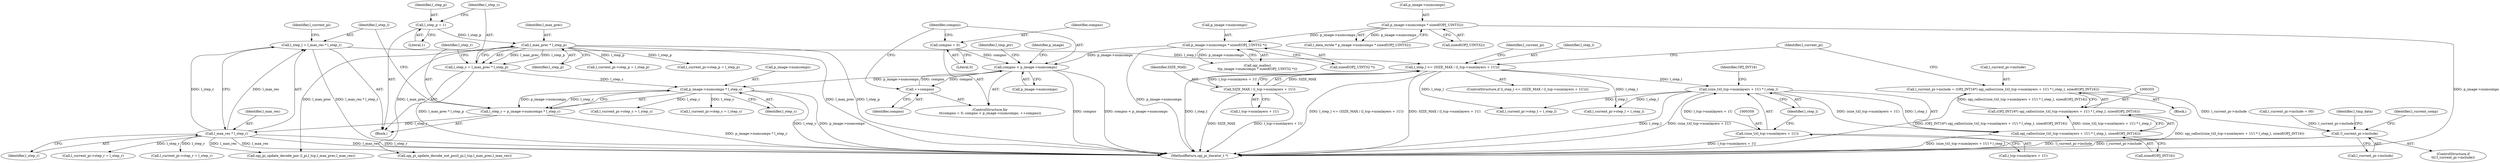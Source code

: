 digraph "0_openjpeg_ef01f18dfc6780b776d0674ed3e7415c6ef54d24@pointer" {
"1000350" [label="(Call,l_current_pi->include = (OPJ_INT16*) opj_calloc((size_t)(l_tcp->numlayers + 1U) * l_step_l, sizeof(OPJ_INT16)))"];
"1000354" [label="(Call,(OPJ_INT16*) opj_calloc((size_t)(l_tcp->numlayers + 1U) * l_step_l, sizeof(OPJ_INT16)))"];
"1000356" [label="(Call,opj_calloc((size_t)(l_tcp->numlayers + 1U) * l_step_l, sizeof(OPJ_INT16)))"];
"1000357" [label="(Call,(size_t)(l_tcp->numlayers + 1U) * l_step_l)"];
"1000358" [label="(Call,(size_t)(l_tcp->numlayers + 1U))"];
"1000340" [label="(Call,l_step_l <= (SIZE_MAX / (l_tcp->numlayers + 1U)))"];
"1000326" [label="(Call,l_step_l = l_max_res * l_step_r)"];
"1000328" [label="(Call,l_max_res * l_step_r)"];
"1000319" [label="(Call,l_step_r = p_image->numcomps * l_step_c)"];
"1000321" [label="(Call,p_image->numcomps * l_step_c)"];
"1000274" [label="(Call,compno < p_image->numcomps)"];
"1000279" [label="(Call,++compno)"];
"1000271" [label="(Call,compno = 0)"];
"1000237" [label="(Call,p_image->numcomps * sizeof(OPJ_UINT32 *))"];
"1000220" [label="(Call,p_image->numcomps * sizeof(OPJ_UINT32))"];
"1000314" [label="(Call,l_step_c = l_max_prec * l_step_p)"];
"1000316" [label="(Call,l_max_prec * l_step_p)"];
"1000311" [label="(Call,l_step_p = 1)"];
"1000342" [label="(Call,SIZE_MAX / (l_tcp->numlayers + 1U))"];
"1000369" [label="(Call,!l_current_pi->include)"];
"1000365" [label="(Identifier,l_step_l)"];
"1000369" [label="(Call,!l_current_pi->include)"];
"1000327" [label="(Identifier,l_step_l)"];
"1000384" [label="(Identifier,l_current_comp)"];
"1000334" [label="(Call,l_current_pi->include = 00)"];
"1000354" [label="(Call,(OPJ_INT16*) opj_calloc((size_t)(l_tcp->numlayers + 1U) * l_step_l, sizeof(OPJ_INT16)))"];
"1000321" [label="(Call,p_image->numcomps * l_step_c)"];
"1000320" [label="(Identifier,l_step_r)"];
"1000344" [label="(Call,l_tcp->numlayers + 1U)"];
"1000272" [label="(Identifier,compno)"];
"1000220" [label="(Call,p_image->numcomps * sizeof(OPJ_UINT32))"];
"1000237" [label="(Call,p_image->numcomps * sizeof(OPJ_UINT32 *))"];
"1000314" [label="(Call,l_step_c = l_max_prec * l_step_p)"];
"1000330" [label="(Identifier,l_step_r)"];
"1000315" [label="(Identifier,l_step_c)"];
"1000316" [label="(Call,l_max_prec * l_step_p)"];
"1000570" [label="(Call,l_current_pi->step_p = l_step_p)"];
"1000273" [label="(Literal,0)"];
"1000708" [label="(Call,opj_pi_update_decode_not_poc(l_pi,l_tcp,l_max_prec,l_max_res))"];
"1000375" [label="(Identifier,l_tmp_data)"];
"1000319" [label="(Call,l_step_r = p_image->numcomps * l_step_c)"];
"1000325" [label="(Identifier,l_step_c)"];
"1000312" [label="(Identifier,l_step_p)"];
"1000332" [label="(Identifier,l_current_pi)"];
"1000284" [label="(Identifier,l_tmp_ptr)"];
"1000270" [label="(ControlStructure,for\n\t\t(compno = 0; compno < p_image->numcomps; ++compno))"];
"1000317" [label="(Identifier,l_max_prec)"];
"1000351" [label="(Call,l_current_pi->include)"];
"1000311" [label="(Call,l_step_p = 1)"];
"1000370" [label="(Call,l_current_pi->include)"];
"1000349" [label="(Block,)"];
"1000357" [label="(Call,(size_t)(l_tcp->numlayers + 1U) * l_step_l)"];
"1000356" [label="(Call,opj_calloc((size_t)(l_tcp->numlayers + 1U) * l_step_l, sizeof(OPJ_INT16)))"];
"1000275" [label="(Identifier,compno)"];
"1000280" [label="(Identifier,compno)"];
"1000715" [label="(MethodReturn,opj_pi_iterator_t *)"];
"1000274" [label="(Call,compno < p_image->numcomps)"];
"1000221" [label="(Call,p_image->numcomps)"];
"1000580" [label="(Call,l_current_pi->step_r = l_step_r)"];
"1000366" [label="(Call,sizeof(OPJ_INT16))"];
"1000313" [label="(Literal,1)"];
"1000340" [label="(Call,l_step_l <= (SIZE_MAX / (l_tcp->numlayers + 1U)))"];
"1000339" [label="(ControlStructure,if (l_step_l <= (SIZE_MAX / (l_tcp->numlayers + 1U))))"];
"1000371" [label="(Identifier,l_current_pi)"];
"1000367" [label="(Identifier,OPJ_INT16)"];
"1000342" [label="(Call,SIZE_MAX / (l_tcp->numlayers + 1U))"];
"1000276" [label="(Call,p_image->numcomps)"];
"1000271" [label="(Call,compno = 0)"];
"1000326" [label="(Call,l_step_l = l_max_res * l_step_r)"];
"1000423" [label="(Call,l_current_pi->step_c = l_step_c)"];
"1000575" [label="(Call,l_current_pi->step_c = l_step_c)"];
"1000238" [label="(Call,p_image->numcomps)"];
"1000433" [label="(Call,l_current_pi->step_l = l_step_l)"];
"1000341" [label="(Identifier,l_step_l)"];
"1000329" [label="(Identifier,l_max_res)"];
"1000241" [label="(Call,sizeof(OPJ_UINT32 *))"];
"1000318" [label="(Identifier,l_step_p)"];
"1000360" [label="(Call,l_tcp->numlayers + 1U)"];
"1000585" [label="(Call,l_current_pi->step_l = l_step_l)"];
"1000127" [label="(Block,)"];
"1000328" [label="(Call,l_max_res * l_step_r)"];
"1000236" [label="(Call,opj_malloc(\n\t\tp_image->numcomps * sizeof(OPJ_UINT32 *)))"];
"1000224" [label="(Call,sizeof(OPJ_UINT32))"];
"1000322" [label="(Call,p_image->numcomps)"];
"1000352" [label="(Identifier,l_current_pi)"];
"1000279" [label="(Call,++compno)"];
"1000701" [label="(Call,opj_pi_update_decode_poc (l_pi,l_tcp,l_max_prec,l_max_res))"];
"1000343" [label="(Identifier,SIZE_MAX)"];
"1000218" [label="(Call,l_data_stride * p_image->numcomps * sizeof(OPJ_UINT32))"];
"1000291" [label="(Identifier,p_image)"];
"1000428" [label="(Call,l_current_pi->step_r = l_step_r)"];
"1000418" [label="(Call,l_current_pi->step_p = l_step_p)"];
"1000368" [label="(ControlStructure,if\n\t\t(!l_current_pi->include))"];
"1000358" [label="(Call,(size_t)(l_tcp->numlayers + 1U))"];
"1000350" [label="(Call,l_current_pi->include = (OPJ_INT16*) opj_calloc((size_t)(l_tcp->numlayers + 1U) * l_step_l, sizeof(OPJ_INT16)))"];
"1000350" -> "1000349"  [label="AST: "];
"1000350" -> "1000354"  [label="CFG: "];
"1000351" -> "1000350"  [label="AST: "];
"1000354" -> "1000350"  [label="AST: "];
"1000371" -> "1000350"  [label="CFG: "];
"1000350" -> "1000715"  [label="DDG: (OPJ_INT16*) opj_calloc((size_t)(l_tcp->numlayers + 1U) * l_step_l, sizeof(OPJ_INT16))"];
"1000354" -> "1000350"  [label="DDG: opj_calloc((size_t)(l_tcp->numlayers + 1U) * l_step_l, sizeof(OPJ_INT16))"];
"1000350" -> "1000369"  [label="DDG: l_current_pi->include"];
"1000354" -> "1000356"  [label="CFG: "];
"1000355" -> "1000354"  [label="AST: "];
"1000356" -> "1000354"  [label="AST: "];
"1000354" -> "1000715"  [label="DDG: opj_calloc((size_t)(l_tcp->numlayers + 1U) * l_step_l, sizeof(OPJ_INT16))"];
"1000356" -> "1000354"  [label="DDG: (size_t)(l_tcp->numlayers + 1U) * l_step_l"];
"1000356" -> "1000366"  [label="CFG: "];
"1000357" -> "1000356"  [label="AST: "];
"1000366" -> "1000356"  [label="AST: "];
"1000356" -> "1000715"  [label="DDG: (size_t)(l_tcp->numlayers + 1U) * l_step_l"];
"1000357" -> "1000356"  [label="DDG: (size_t)(l_tcp->numlayers + 1U)"];
"1000357" -> "1000356"  [label="DDG: l_step_l"];
"1000357" -> "1000365"  [label="CFG: "];
"1000358" -> "1000357"  [label="AST: "];
"1000365" -> "1000357"  [label="AST: "];
"1000367" -> "1000357"  [label="CFG: "];
"1000357" -> "1000715"  [label="DDG: l_step_l"];
"1000357" -> "1000715"  [label="DDG: (size_t)(l_tcp->numlayers + 1U)"];
"1000358" -> "1000357"  [label="DDG: l_tcp->numlayers + 1U"];
"1000340" -> "1000357"  [label="DDG: l_step_l"];
"1000357" -> "1000433"  [label="DDG: l_step_l"];
"1000357" -> "1000585"  [label="DDG: l_step_l"];
"1000358" -> "1000360"  [label="CFG: "];
"1000359" -> "1000358"  [label="AST: "];
"1000360" -> "1000358"  [label="AST: "];
"1000365" -> "1000358"  [label="CFG: "];
"1000358" -> "1000715"  [label="DDG: l_tcp->numlayers + 1U"];
"1000340" -> "1000339"  [label="AST: "];
"1000340" -> "1000342"  [label="CFG: "];
"1000341" -> "1000340"  [label="AST: "];
"1000342" -> "1000340"  [label="AST: "];
"1000352" -> "1000340"  [label="CFG: "];
"1000371" -> "1000340"  [label="CFG: "];
"1000340" -> "1000715"  [label="DDG: SIZE_MAX / (l_tcp->numlayers + 1U)"];
"1000340" -> "1000715"  [label="DDG: l_step_l <= (SIZE_MAX / (l_tcp->numlayers + 1U))"];
"1000340" -> "1000715"  [label="DDG: l_step_l"];
"1000326" -> "1000340"  [label="DDG: l_step_l"];
"1000342" -> "1000340"  [label="DDG: SIZE_MAX"];
"1000342" -> "1000340"  [label="DDG: l_tcp->numlayers + 1U"];
"1000340" -> "1000433"  [label="DDG: l_step_l"];
"1000340" -> "1000585"  [label="DDG: l_step_l"];
"1000326" -> "1000127"  [label="AST: "];
"1000326" -> "1000328"  [label="CFG: "];
"1000327" -> "1000326"  [label="AST: "];
"1000328" -> "1000326"  [label="AST: "];
"1000332" -> "1000326"  [label="CFG: "];
"1000326" -> "1000715"  [label="DDG: l_max_res * l_step_r"];
"1000328" -> "1000326"  [label="DDG: l_max_res"];
"1000328" -> "1000326"  [label="DDG: l_step_r"];
"1000328" -> "1000330"  [label="CFG: "];
"1000329" -> "1000328"  [label="AST: "];
"1000330" -> "1000328"  [label="AST: "];
"1000328" -> "1000715"  [label="DDG: l_max_res"];
"1000328" -> "1000715"  [label="DDG: l_step_r"];
"1000319" -> "1000328"  [label="DDG: l_step_r"];
"1000328" -> "1000428"  [label="DDG: l_step_r"];
"1000328" -> "1000580"  [label="DDG: l_step_r"];
"1000328" -> "1000701"  [label="DDG: l_max_res"];
"1000328" -> "1000708"  [label="DDG: l_max_res"];
"1000319" -> "1000127"  [label="AST: "];
"1000319" -> "1000321"  [label="CFG: "];
"1000320" -> "1000319"  [label="AST: "];
"1000321" -> "1000319"  [label="AST: "];
"1000327" -> "1000319"  [label="CFG: "];
"1000319" -> "1000715"  [label="DDG: p_image->numcomps * l_step_c"];
"1000321" -> "1000319"  [label="DDG: p_image->numcomps"];
"1000321" -> "1000319"  [label="DDG: l_step_c"];
"1000321" -> "1000325"  [label="CFG: "];
"1000322" -> "1000321"  [label="AST: "];
"1000325" -> "1000321"  [label="AST: "];
"1000321" -> "1000715"  [label="DDG: p_image->numcomps"];
"1000321" -> "1000715"  [label="DDG: l_step_c"];
"1000274" -> "1000321"  [label="DDG: p_image->numcomps"];
"1000314" -> "1000321"  [label="DDG: l_step_c"];
"1000321" -> "1000423"  [label="DDG: l_step_c"];
"1000321" -> "1000575"  [label="DDG: l_step_c"];
"1000274" -> "1000270"  [label="AST: "];
"1000274" -> "1000276"  [label="CFG: "];
"1000275" -> "1000274"  [label="AST: "];
"1000276" -> "1000274"  [label="AST: "];
"1000284" -> "1000274"  [label="CFG: "];
"1000291" -> "1000274"  [label="CFG: "];
"1000274" -> "1000715"  [label="DDG: compno"];
"1000274" -> "1000715"  [label="DDG: compno < p_image->numcomps"];
"1000279" -> "1000274"  [label="DDG: compno"];
"1000271" -> "1000274"  [label="DDG: compno"];
"1000237" -> "1000274"  [label="DDG: p_image->numcomps"];
"1000274" -> "1000279"  [label="DDG: compno"];
"1000279" -> "1000270"  [label="AST: "];
"1000279" -> "1000280"  [label="CFG: "];
"1000280" -> "1000279"  [label="AST: "];
"1000275" -> "1000279"  [label="CFG: "];
"1000271" -> "1000270"  [label="AST: "];
"1000271" -> "1000273"  [label="CFG: "];
"1000272" -> "1000271"  [label="AST: "];
"1000273" -> "1000271"  [label="AST: "];
"1000275" -> "1000271"  [label="CFG: "];
"1000237" -> "1000236"  [label="AST: "];
"1000237" -> "1000241"  [label="CFG: "];
"1000238" -> "1000237"  [label="AST: "];
"1000241" -> "1000237"  [label="AST: "];
"1000236" -> "1000237"  [label="CFG: "];
"1000237" -> "1000715"  [label="DDG: p_image->numcomps"];
"1000237" -> "1000236"  [label="DDG: p_image->numcomps"];
"1000220" -> "1000237"  [label="DDG: p_image->numcomps"];
"1000220" -> "1000218"  [label="AST: "];
"1000220" -> "1000224"  [label="CFG: "];
"1000221" -> "1000220"  [label="AST: "];
"1000224" -> "1000220"  [label="AST: "];
"1000218" -> "1000220"  [label="CFG: "];
"1000220" -> "1000715"  [label="DDG: p_image->numcomps"];
"1000220" -> "1000218"  [label="DDG: p_image->numcomps"];
"1000314" -> "1000127"  [label="AST: "];
"1000314" -> "1000316"  [label="CFG: "];
"1000315" -> "1000314"  [label="AST: "];
"1000316" -> "1000314"  [label="AST: "];
"1000320" -> "1000314"  [label="CFG: "];
"1000314" -> "1000715"  [label="DDG: l_max_prec * l_step_p"];
"1000316" -> "1000314"  [label="DDG: l_max_prec"];
"1000316" -> "1000314"  [label="DDG: l_step_p"];
"1000316" -> "1000318"  [label="CFG: "];
"1000317" -> "1000316"  [label="AST: "];
"1000318" -> "1000316"  [label="AST: "];
"1000316" -> "1000715"  [label="DDG: l_step_p"];
"1000316" -> "1000715"  [label="DDG: l_max_prec"];
"1000311" -> "1000316"  [label="DDG: l_step_p"];
"1000316" -> "1000418"  [label="DDG: l_step_p"];
"1000316" -> "1000570"  [label="DDG: l_step_p"];
"1000316" -> "1000701"  [label="DDG: l_max_prec"];
"1000316" -> "1000708"  [label="DDG: l_max_prec"];
"1000311" -> "1000127"  [label="AST: "];
"1000311" -> "1000313"  [label="CFG: "];
"1000312" -> "1000311"  [label="AST: "];
"1000313" -> "1000311"  [label="AST: "];
"1000315" -> "1000311"  [label="CFG: "];
"1000342" -> "1000344"  [label="CFG: "];
"1000343" -> "1000342"  [label="AST: "];
"1000344" -> "1000342"  [label="AST: "];
"1000342" -> "1000715"  [label="DDG: l_tcp->numlayers + 1U"];
"1000342" -> "1000715"  [label="DDG: SIZE_MAX"];
"1000369" -> "1000368"  [label="AST: "];
"1000369" -> "1000370"  [label="CFG: "];
"1000370" -> "1000369"  [label="AST: "];
"1000375" -> "1000369"  [label="CFG: "];
"1000384" -> "1000369"  [label="CFG: "];
"1000369" -> "1000715"  [label="DDG: !l_current_pi->include"];
"1000369" -> "1000715"  [label="DDG: l_current_pi->include"];
"1000334" -> "1000369"  [label="DDG: l_current_pi->include"];
}
